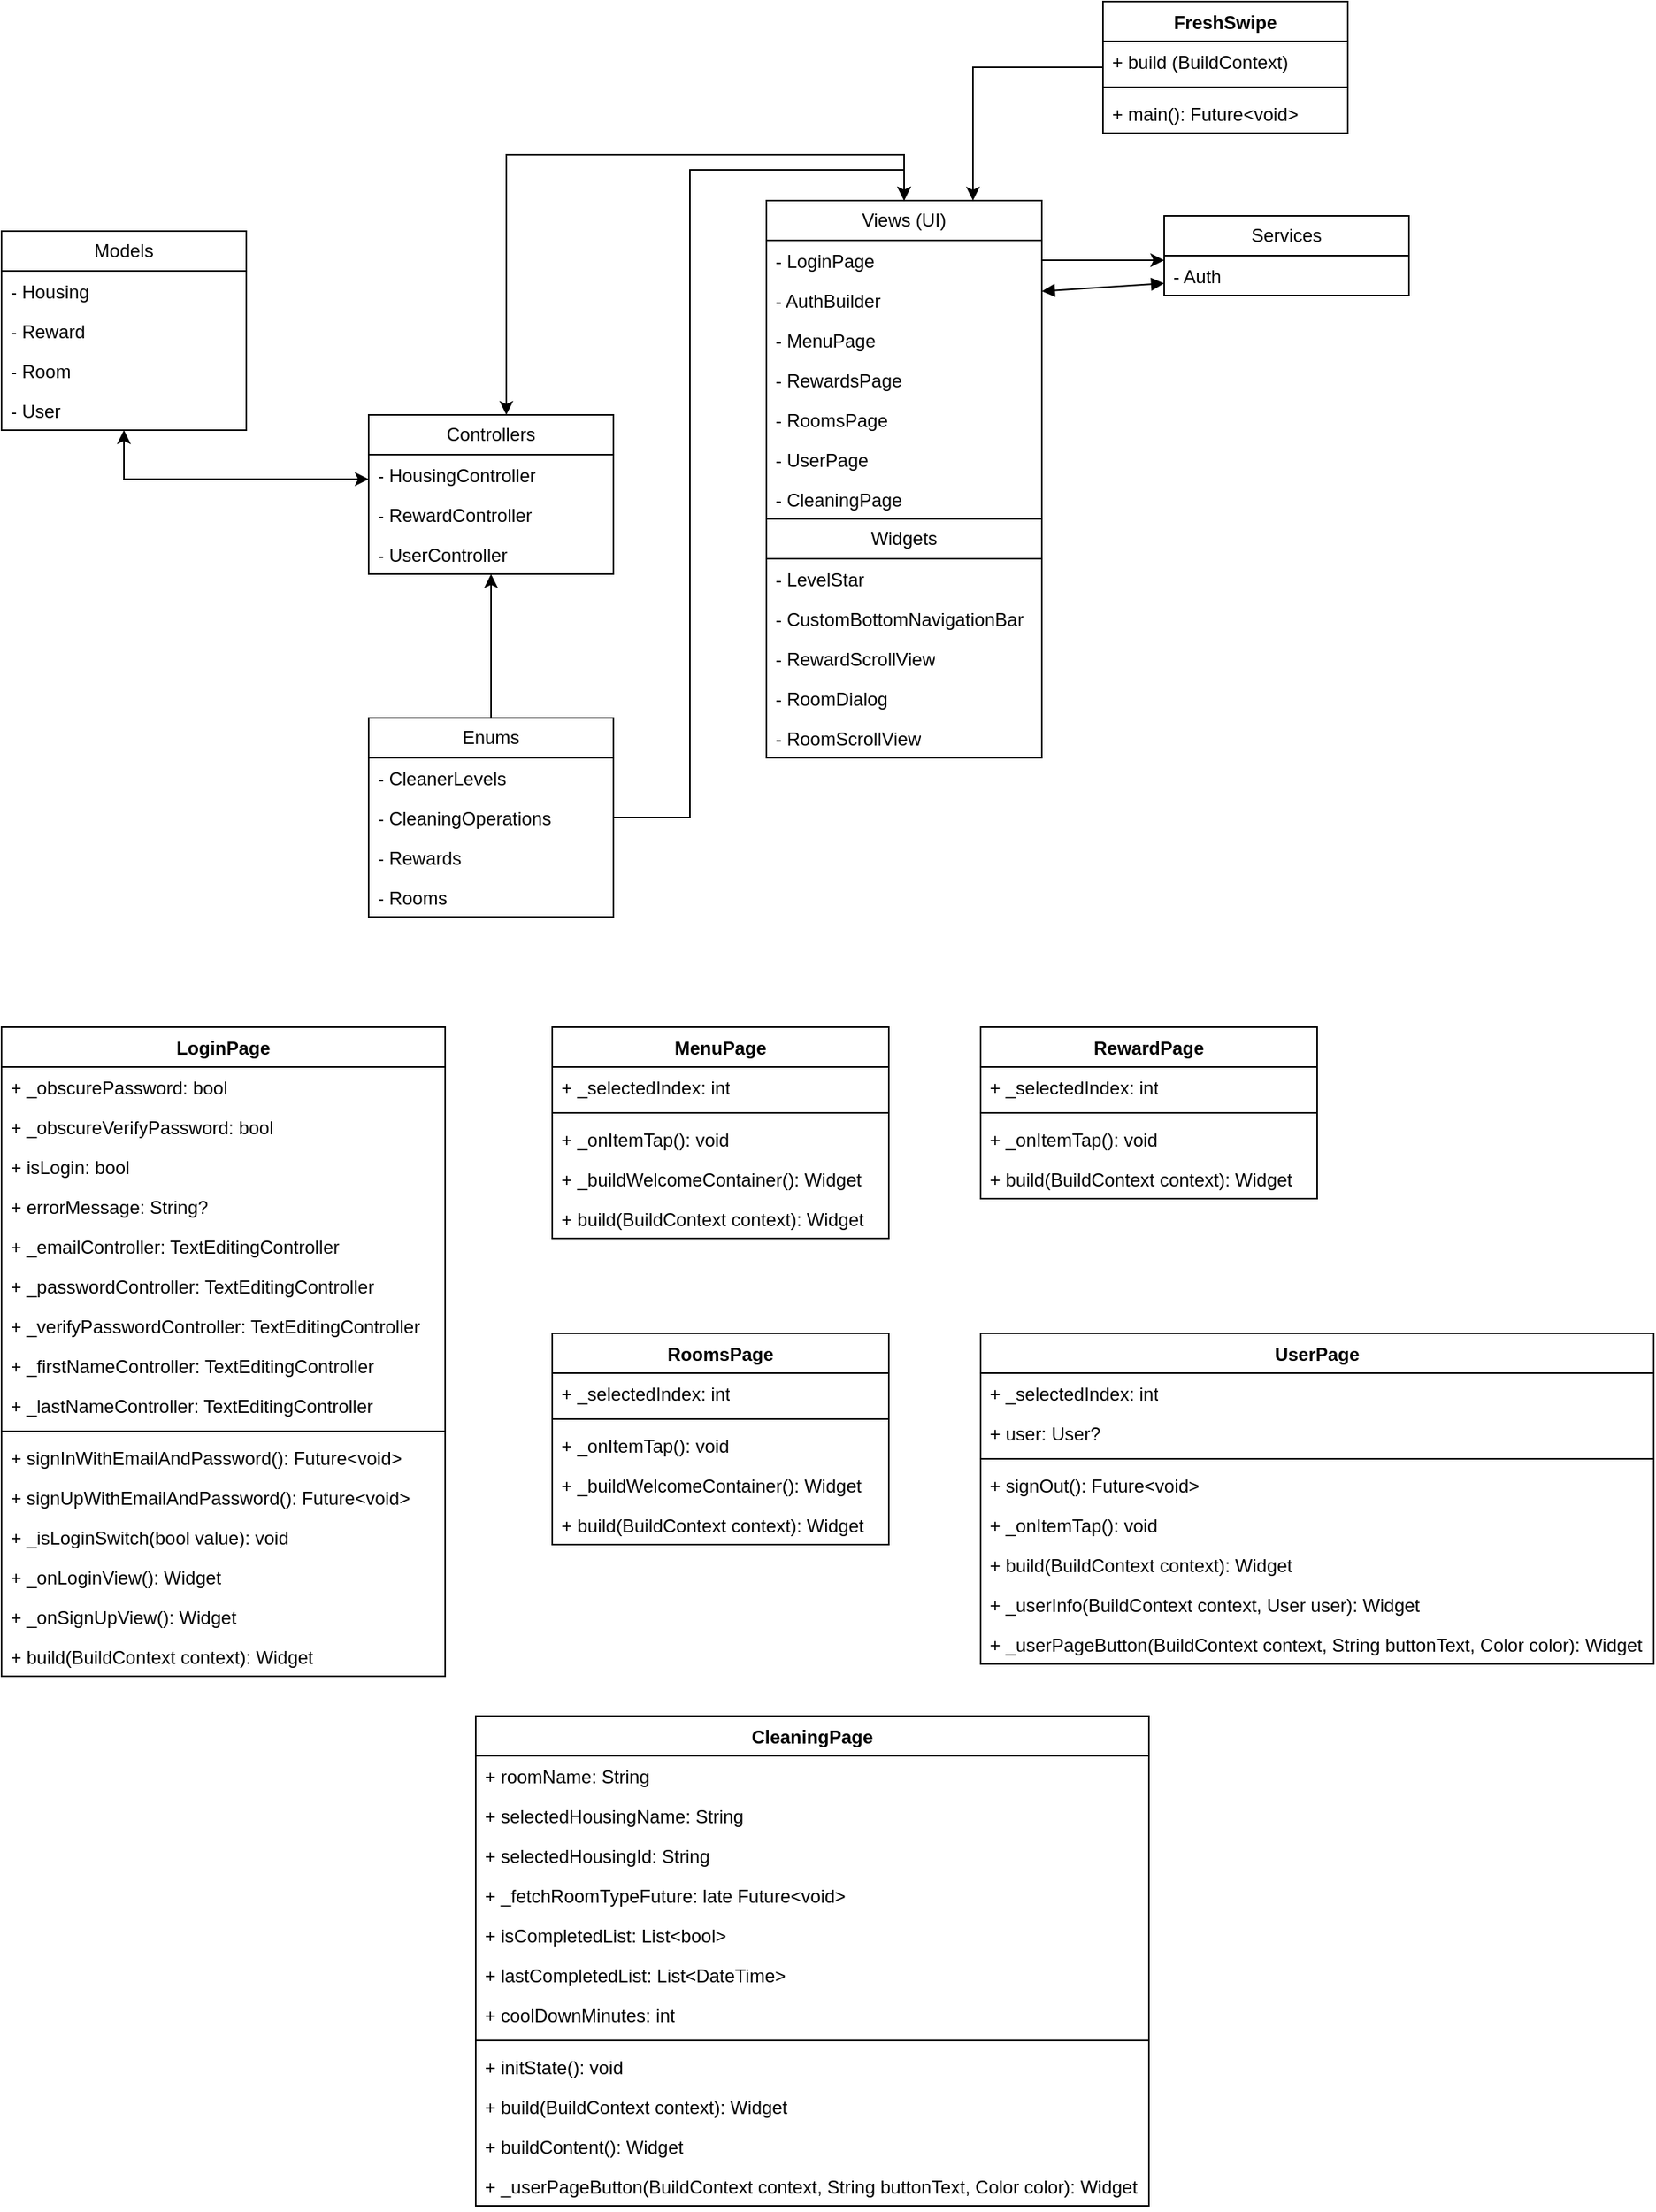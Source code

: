 <mxfile version="24.3.1" type="github">
  <diagram name="Sivu-1" id="_9HKeycugFrh1rttrBSA">
    <mxGraphModel dx="1434" dy="756" grid="1" gridSize="10" guides="1" tooltips="1" connect="1" arrows="1" fold="1" page="1" pageScale="1" pageWidth="827" pageHeight="1169" math="0" shadow="0">
      <root>
        <mxCell id="0" />
        <mxCell id="1" parent="0" />
        <mxCell id="3GnozOncvl2AAgMGFq_W-2" value="Views (UI)" style="swimlane;fontStyle=0;childLayout=stackLayout;horizontal=1;startSize=26;fillColor=none;horizontalStack=0;resizeParent=1;resizeParentMax=0;resizeLast=0;collapsible=1;marginBottom=0;whiteSpace=wrap;html=1;swimlaneLine=1;" vertex="1" parent="1">
          <mxGeometry x="540" y="140" width="180" height="364" as="geometry">
            <mxRectangle x="630" y="170" width="100" height="30" as="alternateBounds" />
          </mxGeometry>
        </mxCell>
        <mxCell id="3GnozOncvl2AAgMGFq_W-4" value="- LoginPage" style="text;strokeColor=none;fillColor=none;align=left;verticalAlign=top;spacingLeft=4;spacingRight=4;overflow=hidden;rotatable=0;points=[[0,0.5],[1,0.5]];portConstraint=eastwest;whiteSpace=wrap;html=1;" vertex="1" parent="3GnozOncvl2AAgMGFq_W-2">
          <mxGeometry y="26" width="180" height="26" as="geometry" />
        </mxCell>
        <mxCell id="3GnozOncvl2AAgMGFq_W-6" value="- AuthBuilder" style="text;strokeColor=none;fillColor=none;align=left;verticalAlign=top;spacingLeft=4;spacingRight=4;overflow=hidden;rotatable=0;points=[[0,0.5],[1,0.5]];portConstraint=eastwest;whiteSpace=wrap;html=1;" vertex="1" parent="3GnozOncvl2AAgMGFq_W-2">
          <mxGeometry y="52" width="180" height="26" as="geometry" />
        </mxCell>
        <mxCell id="3GnozOncvl2AAgMGFq_W-7" value="- MenuPage" style="text;strokeColor=none;fillColor=none;align=left;verticalAlign=top;spacingLeft=4;spacingRight=4;overflow=hidden;rotatable=0;points=[[0,0.5],[1,0.5]];portConstraint=eastwest;whiteSpace=wrap;html=1;" vertex="1" parent="3GnozOncvl2AAgMGFq_W-2">
          <mxGeometry y="78" width="180" height="26" as="geometry" />
        </mxCell>
        <mxCell id="3GnozOncvl2AAgMGFq_W-8" value="- RewardsPage" style="text;strokeColor=none;fillColor=none;align=left;verticalAlign=top;spacingLeft=4;spacingRight=4;overflow=hidden;rotatable=0;points=[[0,0.5],[1,0.5]];portConstraint=eastwest;whiteSpace=wrap;html=1;" vertex="1" parent="3GnozOncvl2AAgMGFq_W-2">
          <mxGeometry y="104" width="180" height="26" as="geometry" />
        </mxCell>
        <mxCell id="3GnozOncvl2AAgMGFq_W-9" value="- RoomsPage" style="text;strokeColor=none;fillColor=none;align=left;verticalAlign=top;spacingLeft=4;spacingRight=4;overflow=hidden;rotatable=0;points=[[0,0.5],[1,0.5]];portConstraint=eastwest;whiteSpace=wrap;html=1;" vertex="1" parent="3GnozOncvl2AAgMGFq_W-2">
          <mxGeometry y="130" width="180" height="26" as="geometry" />
        </mxCell>
        <mxCell id="3GnozOncvl2AAgMGFq_W-41" value="- UserPage" style="text;strokeColor=none;fillColor=none;align=left;verticalAlign=top;spacingLeft=4;spacingRight=4;overflow=hidden;rotatable=0;points=[[0,0.5],[1,0.5]];portConstraint=eastwest;whiteSpace=wrap;html=1;" vertex="1" parent="3GnozOncvl2AAgMGFq_W-2">
          <mxGeometry y="156" width="180" height="26" as="geometry" />
        </mxCell>
        <mxCell id="3GnozOncvl2AAgMGFq_W-3" value="- CleaningPage" style="text;strokeColor=none;fillColor=none;align=left;verticalAlign=top;spacingLeft=4;spacingRight=4;overflow=hidden;rotatable=0;points=[[0,0.5],[1,0.5]];portConstraint=eastwest;whiteSpace=wrap;html=1;" vertex="1" parent="3GnozOncvl2AAgMGFq_W-2">
          <mxGeometry y="182" width="180" height="26" as="geometry" />
        </mxCell>
        <mxCell id="3GnozOncvl2AAgMGFq_W-43" value="Widgets" style="swimlane;fontStyle=0;childLayout=stackLayout;horizontal=1;startSize=26;fillColor=none;horizontalStack=0;resizeParent=1;resizeParentMax=0;resizeLast=0;collapsible=1;marginBottom=0;whiteSpace=wrap;html=1;swimlaneLine=1;" vertex="1" parent="3GnozOncvl2AAgMGFq_W-2">
          <mxGeometry y="208" width="180" height="156" as="geometry">
            <mxRectangle x="630" y="170" width="100" height="30" as="alternateBounds" />
          </mxGeometry>
        </mxCell>
        <mxCell id="3GnozOncvl2AAgMGFq_W-44" value="- LevelStar" style="text;strokeColor=none;fillColor=none;align=left;verticalAlign=top;spacingLeft=4;spacingRight=4;overflow=hidden;rotatable=0;points=[[0,0.5],[1,0.5]];portConstraint=eastwest;whiteSpace=wrap;html=1;" vertex="1" parent="3GnozOncvl2AAgMGFq_W-43">
          <mxGeometry y="26" width="180" height="26" as="geometry" />
        </mxCell>
        <mxCell id="3GnozOncvl2AAgMGFq_W-45" value="- CustomBottomNavigationBar" style="text;strokeColor=none;fillColor=none;align=left;verticalAlign=top;spacingLeft=4;spacingRight=4;overflow=hidden;rotatable=0;points=[[0,0.5],[1,0.5]];portConstraint=eastwest;whiteSpace=wrap;html=1;" vertex="1" parent="3GnozOncvl2AAgMGFq_W-43">
          <mxGeometry y="52" width="180" height="26" as="geometry" />
        </mxCell>
        <mxCell id="3GnozOncvl2AAgMGFq_W-94" value="- RewardScrollView" style="text;strokeColor=none;fillColor=none;align=left;verticalAlign=top;spacingLeft=4;spacingRight=4;overflow=hidden;rotatable=0;points=[[0,0.5],[1,0.5]];portConstraint=eastwest;whiteSpace=wrap;html=1;" vertex="1" parent="3GnozOncvl2AAgMGFq_W-43">
          <mxGeometry y="78" width="180" height="26" as="geometry" />
        </mxCell>
        <mxCell id="3GnozOncvl2AAgMGFq_W-99" value="- RoomDialog" style="text;strokeColor=none;fillColor=none;align=left;verticalAlign=top;spacingLeft=4;spacingRight=4;overflow=hidden;rotatable=0;points=[[0,0.5],[1,0.5]];portConstraint=eastwest;whiteSpace=wrap;html=1;" vertex="1" parent="3GnozOncvl2AAgMGFq_W-43">
          <mxGeometry y="104" width="180" height="26" as="geometry" />
        </mxCell>
        <mxCell id="3GnozOncvl2AAgMGFq_W-100" value="- RoomScrollView" style="text;strokeColor=none;fillColor=none;align=left;verticalAlign=top;spacingLeft=4;spacingRight=4;overflow=hidden;rotatable=0;points=[[0,0.5],[1,0.5]];portConstraint=eastwest;whiteSpace=wrap;html=1;" vertex="1" parent="3GnozOncvl2AAgMGFq_W-43">
          <mxGeometry y="130" width="180" height="26" as="geometry" />
        </mxCell>
        <mxCell id="3GnozOncvl2AAgMGFq_W-23" style="edgeStyle=orthogonalEdgeStyle;rounded=0;orthogonalLoop=1;jettySize=auto;html=1;startArrow=classic;startFill=1;" edge="1" parent="1" source="3GnozOncvl2AAgMGFq_W-10" target="3GnozOncvl2AAgMGFq_W-18">
          <mxGeometry relative="1" as="geometry">
            <Array as="points">
              <mxPoint x="120" y="322" />
            </Array>
          </mxGeometry>
        </mxCell>
        <mxCell id="3GnozOncvl2AAgMGFq_W-77" style="edgeStyle=orthogonalEdgeStyle;rounded=0;orthogonalLoop=1;jettySize=auto;html=1;startArrow=classic;startFill=1;" edge="1" parent="1" source="3GnozOncvl2AAgMGFq_W-10" target="3GnozOncvl2AAgMGFq_W-2">
          <mxGeometry relative="1" as="geometry">
            <Array as="points">
              <mxPoint x="370" y="110" />
              <mxPoint x="630" y="110" />
            </Array>
          </mxGeometry>
        </mxCell>
        <mxCell id="3GnozOncvl2AAgMGFq_W-10" value="Controllers" style="swimlane;fontStyle=0;childLayout=stackLayout;horizontal=1;startSize=26;fillColor=none;horizontalStack=0;resizeParent=1;resizeParentMax=0;resizeLast=0;collapsible=1;marginBottom=0;whiteSpace=wrap;html=1;swimlaneLine=1;" vertex="1" parent="1">
          <mxGeometry x="280" y="280" width="160" height="104" as="geometry">
            <mxRectangle x="630" y="170" width="100" height="30" as="alternateBounds" />
          </mxGeometry>
        </mxCell>
        <mxCell id="3GnozOncvl2AAgMGFq_W-11" value="- HousingController" style="text;strokeColor=none;fillColor=none;align=left;verticalAlign=top;spacingLeft=4;spacingRight=4;overflow=hidden;rotatable=0;points=[[0,0.5],[1,0.5]];portConstraint=eastwest;whiteSpace=wrap;html=1;" vertex="1" parent="3GnozOncvl2AAgMGFq_W-10">
          <mxGeometry y="26" width="160" height="26" as="geometry" />
        </mxCell>
        <mxCell id="3GnozOncvl2AAgMGFq_W-12" value="- RewardController" style="text;strokeColor=none;fillColor=none;align=left;verticalAlign=top;spacingLeft=4;spacingRight=4;overflow=hidden;rotatable=0;points=[[0,0.5],[1,0.5]];portConstraint=eastwest;whiteSpace=wrap;html=1;" vertex="1" parent="3GnozOncvl2AAgMGFq_W-10">
          <mxGeometry y="52" width="160" height="26" as="geometry" />
        </mxCell>
        <mxCell id="3GnozOncvl2AAgMGFq_W-13" value="- UserController" style="text;strokeColor=none;fillColor=none;align=left;verticalAlign=top;spacingLeft=4;spacingRight=4;overflow=hidden;rotatable=0;points=[[0,0.5],[1,0.5]];portConstraint=eastwest;whiteSpace=wrap;html=1;" vertex="1" parent="3GnozOncvl2AAgMGFq_W-10">
          <mxGeometry y="78" width="160" height="26" as="geometry" />
        </mxCell>
        <mxCell id="3GnozOncvl2AAgMGFq_W-18" value="Models" style="swimlane;fontStyle=0;childLayout=stackLayout;horizontal=1;startSize=26;fillColor=none;horizontalStack=0;resizeParent=1;resizeParentMax=0;resizeLast=0;collapsible=1;marginBottom=0;whiteSpace=wrap;html=1;swimlaneLine=1;" vertex="1" parent="1">
          <mxGeometry x="40" y="160" width="160" height="130" as="geometry">
            <mxRectangle x="630" y="170" width="100" height="30" as="alternateBounds" />
          </mxGeometry>
        </mxCell>
        <mxCell id="3GnozOncvl2AAgMGFq_W-90" value="- Housing" style="text;strokeColor=none;fillColor=none;align=left;verticalAlign=top;spacingLeft=4;spacingRight=4;overflow=hidden;rotatable=0;points=[[0,0.5],[1,0.5]];portConstraint=eastwest;whiteSpace=wrap;html=1;" vertex="1" parent="3GnozOncvl2AAgMGFq_W-18">
          <mxGeometry y="26" width="160" height="26" as="geometry" />
        </mxCell>
        <mxCell id="3GnozOncvl2AAgMGFq_W-19" value="- Reward" style="text;strokeColor=none;fillColor=none;align=left;verticalAlign=top;spacingLeft=4;spacingRight=4;overflow=hidden;rotatable=0;points=[[0,0.5],[1,0.5]];portConstraint=eastwest;whiteSpace=wrap;html=1;" vertex="1" parent="3GnozOncvl2AAgMGFq_W-18">
          <mxGeometry y="52" width="160" height="26" as="geometry" />
        </mxCell>
        <mxCell id="3GnozOncvl2AAgMGFq_W-20" value="- Room" style="text;strokeColor=none;fillColor=none;align=left;verticalAlign=top;spacingLeft=4;spacingRight=4;overflow=hidden;rotatable=0;points=[[0,0.5],[1,0.5]];portConstraint=eastwest;whiteSpace=wrap;html=1;" vertex="1" parent="3GnozOncvl2AAgMGFq_W-18">
          <mxGeometry y="78" width="160" height="26" as="geometry" />
        </mxCell>
        <mxCell id="3GnozOncvl2AAgMGFq_W-21" value="- User" style="text;strokeColor=none;fillColor=none;align=left;verticalAlign=top;spacingLeft=4;spacingRight=4;overflow=hidden;rotatable=0;points=[[0,0.5],[1,0.5]];portConstraint=eastwest;whiteSpace=wrap;html=1;" vertex="1" parent="3GnozOncvl2AAgMGFq_W-18">
          <mxGeometry y="104" width="160" height="26" as="geometry" />
        </mxCell>
        <mxCell id="3GnozOncvl2AAgMGFq_W-87" style="edgeStyle=orthogonalEdgeStyle;rounded=0;orthogonalLoop=1;jettySize=auto;html=1;" edge="1" parent="1" source="3GnozOncvl2AAgMGFq_W-26" target="3GnozOncvl2AAgMGFq_W-2">
          <mxGeometry relative="1" as="geometry">
            <Array as="points">
              <mxPoint x="490" y="543" />
              <mxPoint x="490" y="120" />
              <mxPoint x="630" y="120" />
            </Array>
          </mxGeometry>
        </mxCell>
        <mxCell id="3GnozOncvl2AAgMGFq_W-88" style="edgeStyle=orthogonalEdgeStyle;rounded=0;orthogonalLoop=1;jettySize=auto;html=1;" edge="1" parent="1" source="3GnozOncvl2AAgMGFq_W-26" target="3GnozOncvl2AAgMGFq_W-10">
          <mxGeometry relative="1" as="geometry" />
        </mxCell>
        <mxCell id="3GnozOncvl2AAgMGFq_W-26" value="Enums" style="swimlane;fontStyle=0;childLayout=stackLayout;horizontal=1;startSize=26;fillColor=none;horizontalStack=0;resizeParent=1;resizeParentMax=0;resizeLast=0;collapsible=1;marginBottom=0;whiteSpace=wrap;html=1;swimlaneLine=1;" vertex="1" parent="1">
          <mxGeometry x="280" y="478" width="160" height="130" as="geometry">
            <mxRectangle x="630" y="170" width="100" height="30" as="alternateBounds" />
          </mxGeometry>
        </mxCell>
        <mxCell id="3GnozOncvl2AAgMGFq_W-27" value="- CleanerLevels&lt;div&gt;&lt;br&gt;&lt;/div&gt;" style="text;strokeColor=none;fillColor=none;align=left;verticalAlign=top;spacingLeft=4;spacingRight=4;overflow=hidden;rotatable=0;points=[[0,0.5],[1,0.5]];portConstraint=eastwest;whiteSpace=wrap;html=1;" vertex="1" parent="3GnozOncvl2AAgMGFq_W-26">
          <mxGeometry y="26" width="160" height="26" as="geometry" />
        </mxCell>
        <mxCell id="3GnozOncvl2AAgMGFq_W-28" value="- CleaningOperations" style="text;strokeColor=none;fillColor=none;align=left;verticalAlign=top;spacingLeft=4;spacingRight=4;overflow=hidden;rotatable=0;points=[[0,0.5],[1,0.5]];portConstraint=eastwest;whiteSpace=wrap;html=1;" vertex="1" parent="3GnozOncvl2AAgMGFq_W-26">
          <mxGeometry y="52" width="160" height="26" as="geometry" />
        </mxCell>
        <mxCell id="3GnozOncvl2AAgMGFq_W-30" value="- Rewards" style="text;strokeColor=none;fillColor=none;align=left;verticalAlign=top;spacingLeft=4;spacingRight=4;overflow=hidden;rotatable=0;points=[[0,0.5],[1,0.5]];portConstraint=eastwest;whiteSpace=wrap;html=1;" vertex="1" parent="3GnozOncvl2AAgMGFq_W-26">
          <mxGeometry y="78" width="160" height="26" as="geometry" />
        </mxCell>
        <mxCell id="3GnozOncvl2AAgMGFq_W-29" value="- Rooms" style="text;strokeColor=none;fillColor=none;align=left;verticalAlign=top;spacingLeft=4;spacingRight=4;overflow=hidden;rotatable=0;points=[[0,0.5],[1,0.5]];portConstraint=eastwest;whiteSpace=wrap;html=1;" vertex="1" parent="3GnozOncvl2AAgMGFq_W-26">
          <mxGeometry y="104" width="160" height="26" as="geometry" />
        </mxCell>
        <mxCell id="3GnozOncvl2AAgMGFq_W-32" value="Services" style="swimlane;fontStyle=0;childLayout=stackLayout;horizontal=1;startSize=26;fillColor=none;horizontalStack=0;resizeParent=1;resizeParentMax=0;resizeLast=0;collapsible=1;marginBottom=0;whiteSpace=wrap;html=1;swimlaneLine=1;" vertex="1" parent="1">
          <mxGeometry x="800" y="150" width="160" height="52" as="geometry">
            <mxRectangle x="630" y="170" width="100" height="30" as="alternateBounds" />
          </mxGeometry>
        </mxCell>
        <mxCell id="3GnozOncvl2AAgMGFq_W-33" value="- Auth" style="text;strokeColor=none;fillColor=none;align=left;verticalAlign=top;spacingLeft=4;spacingRight=4;overflow=hidden;rotatable=0;points=[[0,0.5],[1,0.5]];portConstraint=eastwest;whiteSpace=wrap;html=1;" vertex="1" parent="3GnozOncvl2AAgMGFq_W-32">
          <mxGeometry y="26" width="160" height="26" as="geometry" />
        </mxCell>
        <mxCell id="3GnozOncvl2AAgMGFq_W-74" value="" style="endArrow=block;startArrow=block;endFill=1;startFill=1;html=1;rounded=0;" edge="1" parent="1" source="3GnozOncvl2AAgMGFq_W-6" target="3GnozOncvl2AAgMGFq_W-33">
          <mxGeometry width="160" relative="1" as="geometry">
            <mxPoint x="840" y="300" as="sourcePoint" />
            <mxPoint x="1000" y="300" as="targetPoint" />
          </mxGeometry>
        </mxCell>
        <mxCell id="3GnozOncvl2AAgMGFq_W-75" style="edgeStyle=orthogonalEdgeStyle;rounded=0;orthogonalLoop=1;jettySize=auto;html=1;" edge="1" parent="1" source="3GnozOncvl2AAgMGFq_W-4" target="3GnozOncvl2AAgMGFq_W-33">
          <mxGeometry relative="1" as="geometry">
            <Array as="points">
              <mxPoint x="805" y="179" />
              <mxPoint x="805" y="180" />
            </Array>
          </mxGeometry>
        </mxCell>
        <mxCell id="3GnozOncvl2AAgMGFq_W-89" style="edgeStyle=orthogonalEdgeStyle;rounded=0;orthogonalLoop=1;jettySize=auto;html=1;entryX=0.75;entryY=0;entryDx=0;entryDy=0;" edge="1" parent="1" source="3GnozOncvl2AAgMGFq_W-82" target="3GnozOncvl2AAgMGFq_W-2">
          <mxGeometry relative="1" as="geometry" />
        </mxCell>
        <mxCell id="3GnozOncvl2AAgMGFq_W-82" value="FreshSwipe" style="swimlane;fontStyle=1;align=center;verticalAlign=top;childLayout=stackLayout;horizontal=1;startSize=26;horizontalStack=0;resizeParent=1;resizeParentMax=0;resizeLast=0;collapsible=1;marginBottom=0;whiteSpace=wrap;html=1;" vertex="1" parent="1">
          <mxGeometry x="760" y="10" width="160" height="86" as="geometry" />
        </mxCell>
        <mxCell id="3GnozOncvl2AAgMGFq_W-83" value="+ build (BuildContext)" style="text;strokeColor=none;fillColor=none;align=left;verticalAlign=top;spacingLeft=4;spacingRight=4;overflow=hidden;rotatable=0;points=[[0,0.5],[1,0.5]];portConstraint=eastwest;whiteSpace=wrap;html=1;" vertex="1" parent="3GnozOncvl2AAgMGFq_W-82">
          <mxGeometry y="26" width="160" height="26" as="geometry" />
        </mxCell>
        <mxCell id="3GnozOncvl2AAgMGFq_W-84" value="" style="line;strokeWidth=1;fillColor=none;align=left;verticalAlign=middle;spacingTop=-1;spacingLeft=3;spacingRight=3;rotatable=0;labelPosition=right;points=[];portConstraint=eastwest;strokeColor=inherit;" vertex="1" parent="3GnozOncvl2AAgMGFq_W-82">
          <mxGeometry y="52" width="160" height="8" as="geometry" />
        </mxCell>
        <mxCell id="3GnozOncvl2AAgMGFq_W-85" value="+ main(): Future&amp;lt;void&amp;gt;" style="text;strokeColor=none;fillColor=none;align=left;verticalAlign=top;spacingLeft=4;spacingRight=4;overflow=hidden;rotatable=0;points=[[0,0.5],[1,0.5]];portConstraint=eastwest;whiteSpace=wrap;html=1;" vertex="1" parent="3GnozOncvl2AAgMGFq_W-82">
          <mxGeometry y="60" width="160" height="26" as="geometry" />
        </mxCell>
        <mxCell id="3GnozOncvl2AAgMGFq_W-101" value="LoginPage" style="swimlane;fontStyle=1;align=center;verticalAlign=top;childLayout=stackLayout;horizontal=1;startSize=26;horizontalStack=0;resizeParent=1;resizeParentMax=0;resizeLast=0;collapsible=1;marginBottom=0;whiteSpace=wrap;html=1;" vertex="1" parent="1">
          <mxGeometry x="40" y="680" width="290" height="424" as="geometry" />
        </mxCell>
        <mxCell id="3GnozOncvl2AAgMGFq_W-105" value="+ _obscurePassword: bool" style="text;strokeColor=none;fillColor=none;align=left;verticalAlign=top;spacingLeft=4;spacingRight=4;overflow=hidden;rotatable=0;points=[[0,0.5],[1,0.5]];portConstraint=eastwest;whiteSpace=wrap;html=1;" vertex="1" parent="3GnozOncvl2AAgMGFq_W-101">
          <mxGeometry y="26" width="290" height="26" as="geometry" />
        </mxCell>
        <mxCell id="3GnozOncvl2AAgMGFq_W-102" value="+ _obscureVerifyPassword: bool" style="text;strokeColor=none;fillColor=none;align=left;verticalAlign=top;spacingLeft=4;spacingRight=4;overflow=hidden;rotatable=0;points=[[0,0.5],[1,0.5]];portConstraint=eastwest;whiteSpace=wrap;html=1;" vertex="1" parent="3GnozOncvl2AAgMGFq_W-101">
          <mxGeometry y="52" width="290" height="26" as="geometry" />
        </mxCell>
        <mxCell id="3GnozOncvl2AAgMGFq_W-106" value="+ isLogin: bool" style="text;strokeColor=none;fillColor=none;align=left;verticalAlign=top;spacingLeft=4;spacingRight=4;overflow=hidden;rotatable=0;points=[[0,0.5],[1,0.5]];portConstraint=eastwest;whiteSpace=wrap;html=1;" vertex="1" parent="3GnozOncvl2AAgMGFq_W-101">
          <mxGeometry y="78" width="290" height="26" as="geometry" />
        </mxCell>
        <mxCell id="3GnozOncvl2AAgMGFq_W-107" value="+ errorMessage: String?" style="text;strokeColor=none;fillColor=none;align=left;verticalAlign=top;spacingLeft=4;spacingRight=4;overflow=hidden;rotatable=0;points=[[0,0.5],[1,0.5]];portConstraint=eastwest;whiteSpace=wrap;html=1;" vertex="1" parent="3GnozOncvl2AAgMGFq_W-101">
          <mxGeometry y="104" width="290" height="26" as="geometry" />
        </mxCell>
        <mxCell id="3GnozOncvl2AAgMGFq_W-108" value="+ _emailController: TextEditingController" style="text;strokeColor=none;fillColor=none;align=left;verticalAlign=top;spacingLeft=4;spacingRight=4;overflow=hidden;rotatable=0;points=[[0,0.5],[1,0.5]];portConstraint=eastwest;whiteSpace=wrap;html=1;" vertex="1" parent="3GnozOncvl2AAgMGFq_W-101">
          <mxGeometry y="130" width="290" height="26" as="geometry" />
        </mxCell>
        <mxCell id="3GnozOncvl2AAgMGFq_W-109" value="+ _passwordController: TextEditingController" style="text;strokeColor=none;fillColor=none;align=left;verticalAlign=top;spacingLeft=4;spacingRight=4;overflow=hidden;rotatable=0;points=[[0,0.5],[1,0.5]];portConstraint=eastwest;whiteSpace=wrap;html=1;" vertex="1" parent="3GnozOncvl2AAgMGFq_W-101">
          <mxGeometry y="156" width="290" height="26" as="geometry" />
        </mxCell>
        <mxCell id="3GnozOncvl2AAgMGFq_W-110" value="+ _verifyPasswordController: TextEditingController" style="text;strokeColor=none;fillColor=none;align=left;verticalAlign=top;spacingLeft=4;spacingRight=4;overflow=hidden;rotatable=0;points=[[0,0.5],[1,0.5]];portConstraint=eastwest;whiteSpace=wrap;html=1;" vertex="1" parent="3GnozOncvl2AAgMGFq_W-101">
          <mxGeometry y="182" width="290" height="26" as="geometry" />
        </mxCell>
        <mxCell id="3GnozOncvl2AAgMGFq_W-111" value="+ _firstNameController: TextEditingController" style="text;strokeColor=none;fillColor=none;align=left;verticalAlign=top;spacingLeft=4;spacingRight=4;overflow=hidden;rotatable=0;points=[[0,0.5],[1,0.5]];portConstraint=eastwest;whiteSpace=wrap;html=1;" vertex="1" parent="3GnozOncvl2AAgMGFq_W-101">
          <mxGeometry y="208" width="290" height="26" as="geometry" />
        </mxCell>
        <mxCell id="3GnozOncvl2AAgMGFq_W-112" value="+ _lastNameController: TextEditingController" style="text;strokeColor=none;fillColor=none;align=left;verticalAlign=top;spacingLeft=4;spacingRight=4;overflow=hidden;rotatable=0;points=[[0,0.5],[1,0.5]];portConstraint=eastwest;whiteSpace=wrap;html=1;" vertex="1" parent="3GnozOncvl2AAgMGFq_W-101">
          <mxGeometry y="234" width="290" height="26" as="geometry" />
        </mxCell>
        <mxCell id="3GnozOncvl2AAgMGFq_W-103" value="" style="line;strokeWidth=1;fillColor=none;align=left;verticalAlign=middle;spacingTop=-1;spacingLeft=3;spacingRight=3;rotatable=0;labelPosition=right;points=[];portConstraint=eastwest;strokeColor=inherit;" vertex="1" parent="3GnozOncvl2AAgMGFq_W-101">
          <mxGeometry y="260" width="290" height="8" as="geometry" />
        </mxCell>
        <mxCell id="3GnozOncvl2AAgMGFq_W-104" value="+ signInWithEmailAndPassword(): Future&amp;lt;void&amp;gt;" style="text;strokeColor=none;fillColor=none;align=left;verticalAlign=top;spacingLeft=4;spacingRight=4;overflow=hidden;rotatable=0;points=[[0,0.5],[1,0.5]];portConstraint=eastwest;whiteSpace=wrap;html=1;" vertex="1" parent="3GnozOncvl2AAgMGFq_W-101">
          <mxGeometry y="268" width="290" height="26" as="geometry" />
        </mxCell>
        <mxCell id="3GnozOncvl2AAgMGFq_W-113" value="+ signUpWithEmailAndPassword(): Future&amp;lt;void&amp;gt;" style="text;strokeColor=none;fillColor=none;align=left;verticalAlign=top;spacingLeft=4;spacingRight=4;overflow=hidden;rotatable=0;points=[[0,0.5],[1,0.5]];portConstraint=eastwest;whiteSpace=wrap;html=1;" vertex="1" parent="3GnozOncvl2AAgMGFq_W-101">
          <mxGeometry y="294" width="290" height="26" as="geometry" />
        </mxCell>
        <mxCell id="3GnozOncvl2AAgMGFq_W-114" value="+ _isLoginSwitch(bool value): void" style="text;strokeColor=none;fillColor=none;align=left;verticalAlign=top;spacingLeft=4;spacingRight=4;overflow=hidden;rotatable=0;points=[[0,0.5],[1,0.5]];portConstraint=eastwest;whiteSpace=wrap;html=1;" vertex="1" parent="3GnozOncvl2AAgMGFq_W-101">
          <mxGeometry y="320" width="290" height="26" as="geometry" />
        </mxCell>
        <mxCell id="3GnozOncvl2AAgMGFq_W-115" value="+ _onLoginView(): Widget" style="text;strokeColor=none;fillColor=none;align=left;verticalAlign=top;spacingLeft=4;spacingRight=4;overflow=hidden;rotatable=0;points=[[0,0.5],[1,0.5]];portConstraint=eastwest;whiteSpace=wrap;html=1;" vertex="1" parent="3GnozOncvl2AAgMGFq_W-101">
          <mxGeometry y="346" width="290" height="26" as="geometry" />
        </mxCell>
        <mxCell id="3GnozOncvl2AAgMGFq_W-116" value="+ _onSignUpView(): Widget" style="text;strokeColor=none;fillColor=none;align=left;verticalAlign=top;spacingLeft=4;spacingRight=4;overflow=hidden;rotatable=0;points=[[0,0.5],[1,0.5]];portConstraint=eastwest;whiteSpace=wrap;html=1;" vertex="1" parent="3GnozOncvl2AAgMGFq_W-101">
          <mxGeometry y="372" width="290" height="26" as="geometry" />
        </mxCell>
        <mxCell id="3GnozOncvl2AAgMGFq_W-117" value="+ build(BuildContext context): Widget" style="text;strokeColor=none;fillColor=none;align=left;verticalAlign=top;spacingLeft=4;spacingRight=4;overflow=hidden;rotatable=0;points=[[0,0.5],[1,0.5]];portConstraint=eastwest;whiteSpace=wrap;html=1;" vertex="1" parent="3GnozOncvl2AAgMGFq_W-101">
          <mxGeometry y="398" width="290" height="26" as="geometry" />
        </mxCell>
        <mxCell id="3GnozOncvl2AAgMGFq_W-118" value="MenuPage" style="swimlane;fontStyle=1;align=center;verticalAlign=top;childLayout=stackLayout;horizontal=1;startSize=26;horizontalStack=0;resizeParent=1;resizeParentMax=0;resizeLast=0;collapsible=1;marginBottom=0;whiteSpace=wrap;html=1;" vertex="1" parent="1">
          <mxGeometry x="400" y="680" width="220" height="138" as="geometry" />
        </mxCell>
        <mxCell id="3GnozOncvl2AAgMGFq_W-120" value="+ _selectedIndex: int" style="text;strokeColor=none;fillColor=none;align=left;verticalAlign=top;spacingLeft=4;spacingRight=4;overflow=hidden;rotatable=0;points=[[0,0.5],[1,0.5]];portConstraint=eastwest;whiteSpace=wrap;html=1;" vertex="1" parent="3GnozOncvl2AAgMGFq_W-118">
          <mxGeometry y="26" width="220" height="26" as="geometry" />
        </mxCell>
        <mxCell id="3GnozOncvl2AAgMGFq_W-128" value="" style="line;strokeWidth=1;fillColor=none;align=left;verticalAlign=middle;spacingTop=-1;spacingLeft=3;spacingRight=3;rotatable=0;labelPosition=right;points=[];portConstraint=eastwest;strokeColor=inherit;" vertex="1" parent="3GnozOncvl2AAgMGFq_W-118">
          <mxGeometry y="52" width="220" height="8" as="geometry" />
        </mxCell>
        <mxCell id="3GnozOncvl2AAgMGFq_W-129" value="+ _onItemTap(): void" style="text;strokeColor=none;fillColor=none;align=left;verticalAlign=top;spacingLeft=4;spacingRight=4;overflow=hidden;rotatable=0;points=[[0,0.5],[1,0.5]];portConstraint=eastwest;whiteSpace=wrap;html=1;" vertex="1" parent="3GnozOncvl2AAgMGFq_W-118">
          <mxGeometry y="60" width="220" height="26" as="geometry" />
        </mxCell>
        <mxCell id="3GnozOncvl2AAgMGFq_W-133" value="+ _buildWelcomeContainer(): Widget" style="text;strokeColor=none;fillColor=none;align=left;verticalAlign=top;spacingLeft=4;spacingRight=4;overflow=hidden;rotatable=0;points=[[0,0.5],[1,0.5]];portConstraint=eastwest;whiteSpace=wrap;html=1;" vertex="1" parent="3GnozOncvl2AAgMGFq_W-118">
          <mxGeometry y="86" width="220" height="26" as="geometry" />
        </mxCell>
        <mxCell id="3GnozOncvl2AAgMGFq_W-134" value="+ build(BuildContext context): Widget" style="text;strokeColor=none;fillColor=none;align=left;verticalAlign=top;spacingLeft=4;spacingRight=4;overflow=hidden;rotatable=0;points=[[0,0.5],[1,0.5]];portConstraint=eastwest;whiteSpace=wrap;html=1;" vertex="1" parent="3GnozOncvl2AAgMGFq_W-118">
          <mxGeometry y="112" width="220" height="26" as="geometry" />
        </mxCell>
        <mxCell id="3GnozOncvl2AAgMGFq_W-135" value="RewardPage" style="swimlane;fontStyle=1;align=center;verticalAlign=top;childLayout=stackLayout;horizontal=1;startSize=26;horizontalStack=0;resizeParent=1;resizeParentMax=0;resizeLast=0;collapsible=1;marginBottom=0;whiteSpace=wrap;html=1;" vertex="1" parent="1">
          <mxGeometry x="680" y="680" width="220" height="112" as="geometry" />
        </mxCell>
        <mxCell id="3GnozOncvl2AAgMGFq_W-136" value="+ _selectedIndex: int" style="text;strokeColor=none;fillColor=none;align=left;verticalAlign=top;spacingLeft=4;spacingRight=4;overflow=hidden;rotatable=0;points=[[0,0.5],[1,0.5]];portConstraint=eastwest;whiteSpace=wrap;html=1;" vertex="1" parent="3GnozOncvl2AAgMGFq_W-135">
          <mxGeometry y="26" width="220" height="26" as="geometry" />
        </mxCell>
        <mxCell id="3GnozOncvl2AAgMGFq_W-137" value="" style="line;strokeWidth=1;fillColor=none;align=left;verticalAlign=middle;spacingTop=-1;spacingLeft=3;spacingRight=3;rotatable=0;labelPosition=right;points=[];portConstraint=eastwest;strokeColor=inherit;" vertex="1" parent="3GnozOncvl2AAgMGFq_W-135">
          <mxGeometry y="52" width="220" height="8" as="geometry" />
        </mxCell>
        <mxCell id="3GnozOncvl2AAgMGFq_W-140" value="+ _onItemTap(): void" style="text;strokeColor=none;fillColor=none;align=left;verticalAlign=top;spacingLeft=4;spacingRight=4;overflow=hidden;rotatable=0;points=[[0,0.5],[1,0.5]];portConstraint=eastwest;whiteSpace=wrap;html=1;" vertex="1" parent="3GnozOncvl2AAgMGFq_W-135">
          <mxGeometry y="60" width="220" height="26" as="geometry" />
        </mxCell>
        <mxCell id="3GnozOncvl2AAgMGFq_W-147" value="+ build(BuildContext context): Widget" style="text;strokeColor=none;fillColor=none;align=left;verticalAlign=top;spacingLeft=4;spacingRight=4;overflow=hidden;rotatable=0;points=[[0,0.5],[1,0.5]];portConstraint=eastwest;whiteSpace=wrap;html=1;" vertex="1" parent="3GnozOncvl2AAgMGFq_W-135">
          <mxGeometry y="86" width="220" height="26" as="geometry" />
        </mxCell>
        <mxCell id="3GnozOncvl2AAgMGFq_W-141" value="RoomsPage" style="swimlane;fontStyle=1;align=center;verticalAlign=top;childLayout=stackLayout;horizontal=1;startSize=26;horizontalStack=0;resizeParent=1;resizeParentMax=0;resizeLast=0;collapsible=1;marginBottom=0;whiteSpace=wrap;html=1;" vertex="1" parent="1">
          <mxGeometry x="400" y="880" width="220" height="138" as="geometry" />
        </mxCell>
        <mxCell id="3GnozOncvl2AAgMGFq_W-142" value="+ _selectedIndex: int" style="text;strokeColor=none;fillColor=none;align=left;verticalAlign=top;spacingLeft=4;spacingRight=4;overflow=hidden;rotatable=0;points=[[0,0.5],[1,0.5]];portConstraint=eastwest;whiteSpace=wrap;html=1;" vertex="1" parent="3GnozOncvl2AAgMGFq_W-141">
          <mxGeometry y="26" width="220" height="26" as="geometry" />
        </mxCell>
        <mxCell id="3GnozOncvl2AAgMGFq_W-143" value="" style="line;strokeWidth=1;fillColor=none;align=left;verticalAlign=middle;spacingTop=-1;spacingLeft=3;spacingRight=3;rotatable=0;labelPosition=right;points=[];portConstraint=eastwest;strokeColor=inherit;" vertex="1" parent="3GnozOncvl2AAgMGFq_W-141">
          <mxGeometry y="52" width="220" height="8" as="geometry" />
        </mxCell>
        <mxCell id="3GnozOncvl2AAgMGFq_W-144" value="+ _onItemTap(): void" style="text;strokeColor=none;fillColor=none;align=left;verticalAlign=top;spacingLeft=4;spacingRight=4;overflow=hidden;rotatable=0;points=[[0,0.5],[1,0.5]];portConstraint=eastwest;whiteSpace=wrap;html=1;" vertex="1" parent="3GnozOncvl2AAgMGFq_W-141">
          <mxGeometry y="60" width="220" height="26" as="geometry" />
        </mxCell>
        <mxCell id="3GnozOncvl2AAgMGFq_W-145" value="+ _buildWelcomeContainer(): Widget" style="text;strokeColor=none;fillColor=none;align=left;verticalAlign=top;spacingLeft=4;spacingRight=4;overflow=hidden;rotatable=0;points=[[0,0.5],[1,0.5]];portConstraint=eastwest;whiteSpace=wrap;html=1;" vertex="1" parent="3GnozOncvl2AAgMGFq_W-141">
          <mxGeometry y="86" width="220" height="26" as="geometry" />
        </mxCell>
        <mxCell id="3GnozOncvl2AAgMGFq_W-146" value="+ build(BuildContext context): Widget" style="text;strokeColor=none;fillColor=none;align=left;verticalAlign=top;spacingLeft=4;spacingRight=4;overflow=hidden;rotatable=0;points=[[0,0.5],[1,0.5]];portConstraint=eastwest;whiteSpace=wrap;html=1;" vertex="1" parent="3GnozOncvl2AAgMGFq_W-141">
          <mxGeometry y="112" width="220" height="26" as="geometry" />
        </mxCell>
        <mxCell id="3GnozOncvl2AAgMGFq_W-148" value="UserPage" style="swimlane;fontStyle=1;align=center;verticalAlign=top;childLayout=stackLayout;horizontal=1;startSize=26;horizontalStack=0;resizeParent=1;resizeParentMax=0;resizeLast=0;collapsible=1;marginBottom=0;whiteSpace=wrap;html=1;" vertex="1" parent="1">
          <mxGeometry x="680" y="880" width="440" height="216" as="geometry" />
        </mxCell>
        <mxCell id="3GnozOncvl2AAgMGFq_W-149" value="+ _selectedIndex: int" style="text;strokeColor=none;fillColor=none;align=left;verticalAlign=top;spacingLeft=4;spacingRight=4;overflow=hidden;rotatable=0;points=[[0,0.5],[1,0.5]];portConstraint=eastwest;whiteSpace=wrap;html=1;" vertex="1" parent="3GnozOncvl2AAgMGFq_W-148">
          <mxGeometry y="26" width="440" height="26" as="geometry" />
        </mxCell>
        <mxCell id="3GnozOncvl2AAgMGFq_W-154" value="+ user: User?" style="text;strokeColor=none;fillColor=none;align=left;verticalAlign=top;spacingLeft=4;spacingRight=4;overflow=hidden;rotatable=0;points=[[0,0.5],[1,0.5]];portConstraint=eastwest;whiteSpace=wrap;html=1;" vertex="1" parent="3GnozOncvl2AAgMGFq_W-148">
          <mxGeometry y="52" width="440" height="26" as="geometry" />
        </mxCell>
        <mxCell id="3GnozOncvl2AAgMGFq_W-150" value="" style="line;strokeWidth=1;fillColor=none;align=left;verticalAlign=middle;spacingTop=-1;spacingLeft=3;spacingRight=3;rotatable=0;labelPosition=right;points=[];portConstraint=eastwest;strokeColor=inherit;" vertex="1" parent="3GnozOncvl2AAgMGFq_W-148">
          <mxGeometry y="78" width="440" height="8" as="geometry" />
        </mxCell>
        <mxCell id="3GnozOncvl2AAgMGFq_W-151" value="+ signOut(): Future&amp;lt;void&amp;gt;" style="text;strokeColor=none;fillColor=none;align=left;verticalAlign=top;spacingLeft=4;spacingRight=4;overflow=hidden;rotatable=0;points=[[0,0.5],[1,0.5]];portConstraint=eastwest;whiteSpace=wrap;html=1;" vertex="1" parent="3GnozOncvl2AAgMGFq_W-148">
          <mxGeometry y="86" width="440" height="26" as="geometry" />
        </mxCell>
        <mxCell id="3GnozOncvl2AAgMGFq_W-155" value="+ _onItemTap(): void" style="text;strokeColor=none;fillColor=none;align=left;verticalAlign=top;spacingLeft=4;spacingRight=4;overflow=hidden;rotatable=0;points=[[0,0.5],[1,0.5]];portConstraint=eastwest;whiteSpace=wrap;html=1;" vertex="1" parent="3GnozOncvl2AAgMGFq_W-148">
          <mxGeometry y="112" width="440" height="26" as="geometry" />
        </mxCell>
        <mxCell id="3GnozOncvl2AAgMGFq_W-153" value="+ build(BuildContext context): Widget" style="text;strokeColor=none;fillColor=none;align=left;verticalAlign=top;spacingLeft=4;spacingRight=4;overflow=hidden;rotatable=0;points=[[0,0.5],[1,0.5]];portConstraint=eastwest;whiteSpace=wrap;html=1;" vertex="1" parent="3GnozOncvl2AAgMGFq_W-148">
          <mxGeometry y="138" width="440" height="26" as="geometry" />
        </mxCell>
        <mxCell id="3GnozOncvl2AAgMGFq_W-156" value="+ _userInfo(BuildContext context, User user): Widget" style="text;strokeColor=none;fillColor=none;align=left;verticalAlign=top;spacingLeft=4;spacingRight=4;overflow=hidden;rotatable=0;points=[[0,0.5],[1,0.5]];portConstraint=eastwest;whiteSpace=wrap;html=1;" vertex="1" parent="3GnozOncvl2AAgMGFq_W-148">
          <mxGeometry y="164" width="440" height="26" as="geometry" />
        </mxCell>
        <mxCell id="3GnozOncvl2AAgMGFq_W-158" value="+ _userPageButton(BuildContext context, String buttonText, Color color): Widget" style="text;strokeColor=none;fillColor=none;align=left;verticalAlign=top;spacingLeft=4;spacingRight=4;overflow=hidden;rotatable=0;points=[[0,0.5],[1,0.5]];portConstraint=eastwest;whiteSpace=wrap;html=1;" vertex="1" parent="3GnozOncvl2AAgMGFq_W-148">
          <mxGeometry y="190" width="440" height="26" as="geometry" />
        </mxCell>
        <mxCell id="3GnozOncvl2AAgMGFq_W-159" value="CleaningPage" style="swimlane;fontStyle=1;align=center;verticalAlign=top;childLayout=stackLayout;horizontal=1;startSize=26;horizontalStack=0;resizeParent=1;resizeParentMax=0;resizeLast=0;collapsible=1;marginBottom=0;whiteSpace=wrap;html=1;" vertex="1" parent="1">
          <mxGeometry x="350" y="1130" width="440" height="320" as="geometry" />
        </mxCell>
        <mxCell id="3GnozOncvl2AAgMGFq_W-160" value="+ roomName: String" style="text;strokeColor=none;fillColor=none;align=left;verticalAlign=top;spacingLeft=4;spacingRight=4;overflow=hidden;rotatable=0;points=[[0,0.5],[1,0.5]];portConstraint=eastwest;whiteSpace=wrap;html=1;" vertex="1" parent="3GnozOncvl2AAgMGFq_W-159">
          <mxGeometry y="26" width="440" height="26" as="geometry" />
        </mxCell>
        <mxCell id="3GnozOncvl2AAgMGFq_W-161" value="+ selectedHousingName: String" style="text;strokeColor=none;fillColor=none;align=left;verticalAlign=top;spacingLeft=4;spacingRight=4;overflow=hidden;rotatable=0;points=[[0,0.5],[1,0.5]];portConstraint=eastwest;whiteSpace=wrap;html=1;" vertex="1" parent="3GnozOncvl2AAgMGFq_W-159">
          <mxGeometry y="52" width="440" height="26" as="geometry" />
        </mxCell>
        <mxCell id="3GnozOncvl2AAgMGFq_W-168" value="+ selectedHousingId: String" style="text;strokeColor=none;fillColor=none;align=left;verticalAlign=top;spacingLeft=4;spacingRight=4;overflow=hidden;rotatable=0;points=[[0,0.5],[1,0.5]];portConstraint=eastwest;whiteSpace=wrap;html=1;" vertex="1" parent="3GnozOncvl2AAgMGFq_W-159">
          <mxGeometry y="78" width="440" height="26" as="geometry" />
        </mxCell>
        <mxCell id="3GnozOncvl2AAgMGFq_W-169" value="+ _fetchRoomTypeFuture: late Future&amp;lt;void&amp;gt;" style="text;strokeColor=none;fillColor=none;align=left;verticalAlign=top;spacingLeft=4;spacingRight=4;overflow=hidden;rotatable=0;points=[[0,0.5],[1,0.5]];portConstraint=eastwest;whiteSpace=wrap;html=1;" vertex="1" parent="3GnozOncvl2AAgMGFq_W-159">
          <mxGeometry y="104" width="440" height="26" as="geometry" />
        </mxCell>
        <mxCell id="3GnozOncvl2AAgMGFq_W-170" value="+ isCompletedList: List&amp;lt;bool&amp;gt;" style="text;strokeColor=none;fillColor=none;align=left;verticalAlign=top;spacingLeft=4;spacingRight=4;overflow=hidden;rotatable=0;points=[[0,0.5],[1,0.5]];portConstraint=eastwest;whiteSpace=wrap;html=1;" vertex="1" parent="3GnozOncvl2AAgMGFq_W-159">
          <mxGeometry y="130" width="440" height="26" as="geometry" />
        </mxCell>
        <mxCell id="3GnozOncvl2AAgMGFq_W-171" value="+ lastCompletedList: List&amp;lt;DateTime&amp;gt;" style="text;strokeColor=none;fillColor=none;align=left;verticalAlign=top;spacingLeft=4;spacingRight=4;overflow=hidden;rotatable=0;points=[[0,0.5],[1,0.5]];portConstraint=eastwest;whiteSpace=wrap;html=1;" vertex="1" parent="3GnozOncvl2AAgMGFq_W-159">
          <mxGeometry y="156" width="440" height="26" as="geometry" />
        </mxCell>
        <mxCell id="3GnozOncvl2AAgMGFq_W-172" value="+ coolDownMinutes: int" style="text;strokeColor=none;fillColor=none;align=left;verticalAlign=top;spacingLeft=4;spacingRight=4;overflow=hidden;rotatable=0;points=[[0,0.5],[1,0.5]];portConstraint=eastwest;whiteSpace=wrap;html=1;" vertex="1" parent="3GnozOncvl2AAgMGFq_W-159">
          <mxGeometry y="182" width="440" height="26" as="geometry" />
        </mxCell>
        <mxCell id="3GnozOncvl2AAgMGFq_W-162" value="" style="line;strokeWidth=1;fillColor=none;align=left;verticalAlign=middle;spacingTop=-1;spacingLeft=3;spacingRight=3;rotatable=0;labelPosition=right;points=[];portConstraint=eastwest;strokeColor=inherit;" vertex="1" parent="3GnozOncvl2AAgMGFq_W-159">
          <mxGeometry y="208" width="440" height="8" as="geometry" />
        </mxCell>
        <mxCell id="3GnozOncvl2AAgMGFq_W-163" value="+ initState(): void" style="text;strokeColor=none;fillColor=none;align=left;verticalAlign=top;spacingLeft=4;spacingRight=4;overflow=hidden;rotatable=0;points=[[0,0.5],[1,0.5]];portConstraint=eastwest;whiteSpace=wrap;html=1;" vertex="1" parent="3GnozOncvl2AAgMGFq_W-159">
          <mxGeometry y="216" width="440" height="26" as="geometry" />
        </mxCell>
        <mxCell id="3GnozOncvl2AAgMGFq_W-165" value="+ build(BuildContext context): Widget" style="text;strokeColor=none;fillColor=none;align=left;verticalAlign=top;spacingLeft=4;spacingRight=4;overflow=hidden;rotatable=0;points=[[0,0.5],[1,0.5]];portConstraint=eastwest;whiteSpace=wrap;html=1;" vertex="1" parent="3GnozOncvl2AAgMGFq_W-159">
          <mxGeometry y="242" width="440" height="26" as="geometry" />
        </mxCell>
        <mxCell id="3GnozOncvl2AAgMGFq_W-166" value="+ buildContent(): Widget" style="text;strokeColor=none;fillColor=none;align=left;verticalAlign=top;spacingLeft=4;spacingRight=4;overflow=hidden;rotatable=0;points=[[0,0.5],[1,0.5]];portConstraint=eastwest;whiteSpace=wrap;html=1;" vertex="1" parent="3GnozOncvl2AAgMGFq_W-159">
          <mxGeometry y="268" width="440" height="26" as="geometry" />
        </mxCell>
        <mxCell id="3GnozOncvl2AAgMGFq_W-167" value="+ _userPageButton(BuildContext context, String buttonText, Color color): Widget" style="text;strokeColor=none;fillColor=none;align=left;verticalAlign=top;spacingLeft=4;spacingRight=4;overflow=hidden;rotatable=0;points=[[0,0.5],[1,0.5]];portConstraint=eastwest;whiteSpace=wrap;html=1;" vertex="1" parent="3GnozOncvl2AAgMGFq_W-159">
          <mxGeometry y="294" width="440" height="26" as="geometry" />
        </mxCell>
      </root>
    </mxGraphModel>
  </diagram>
</mxfile>
